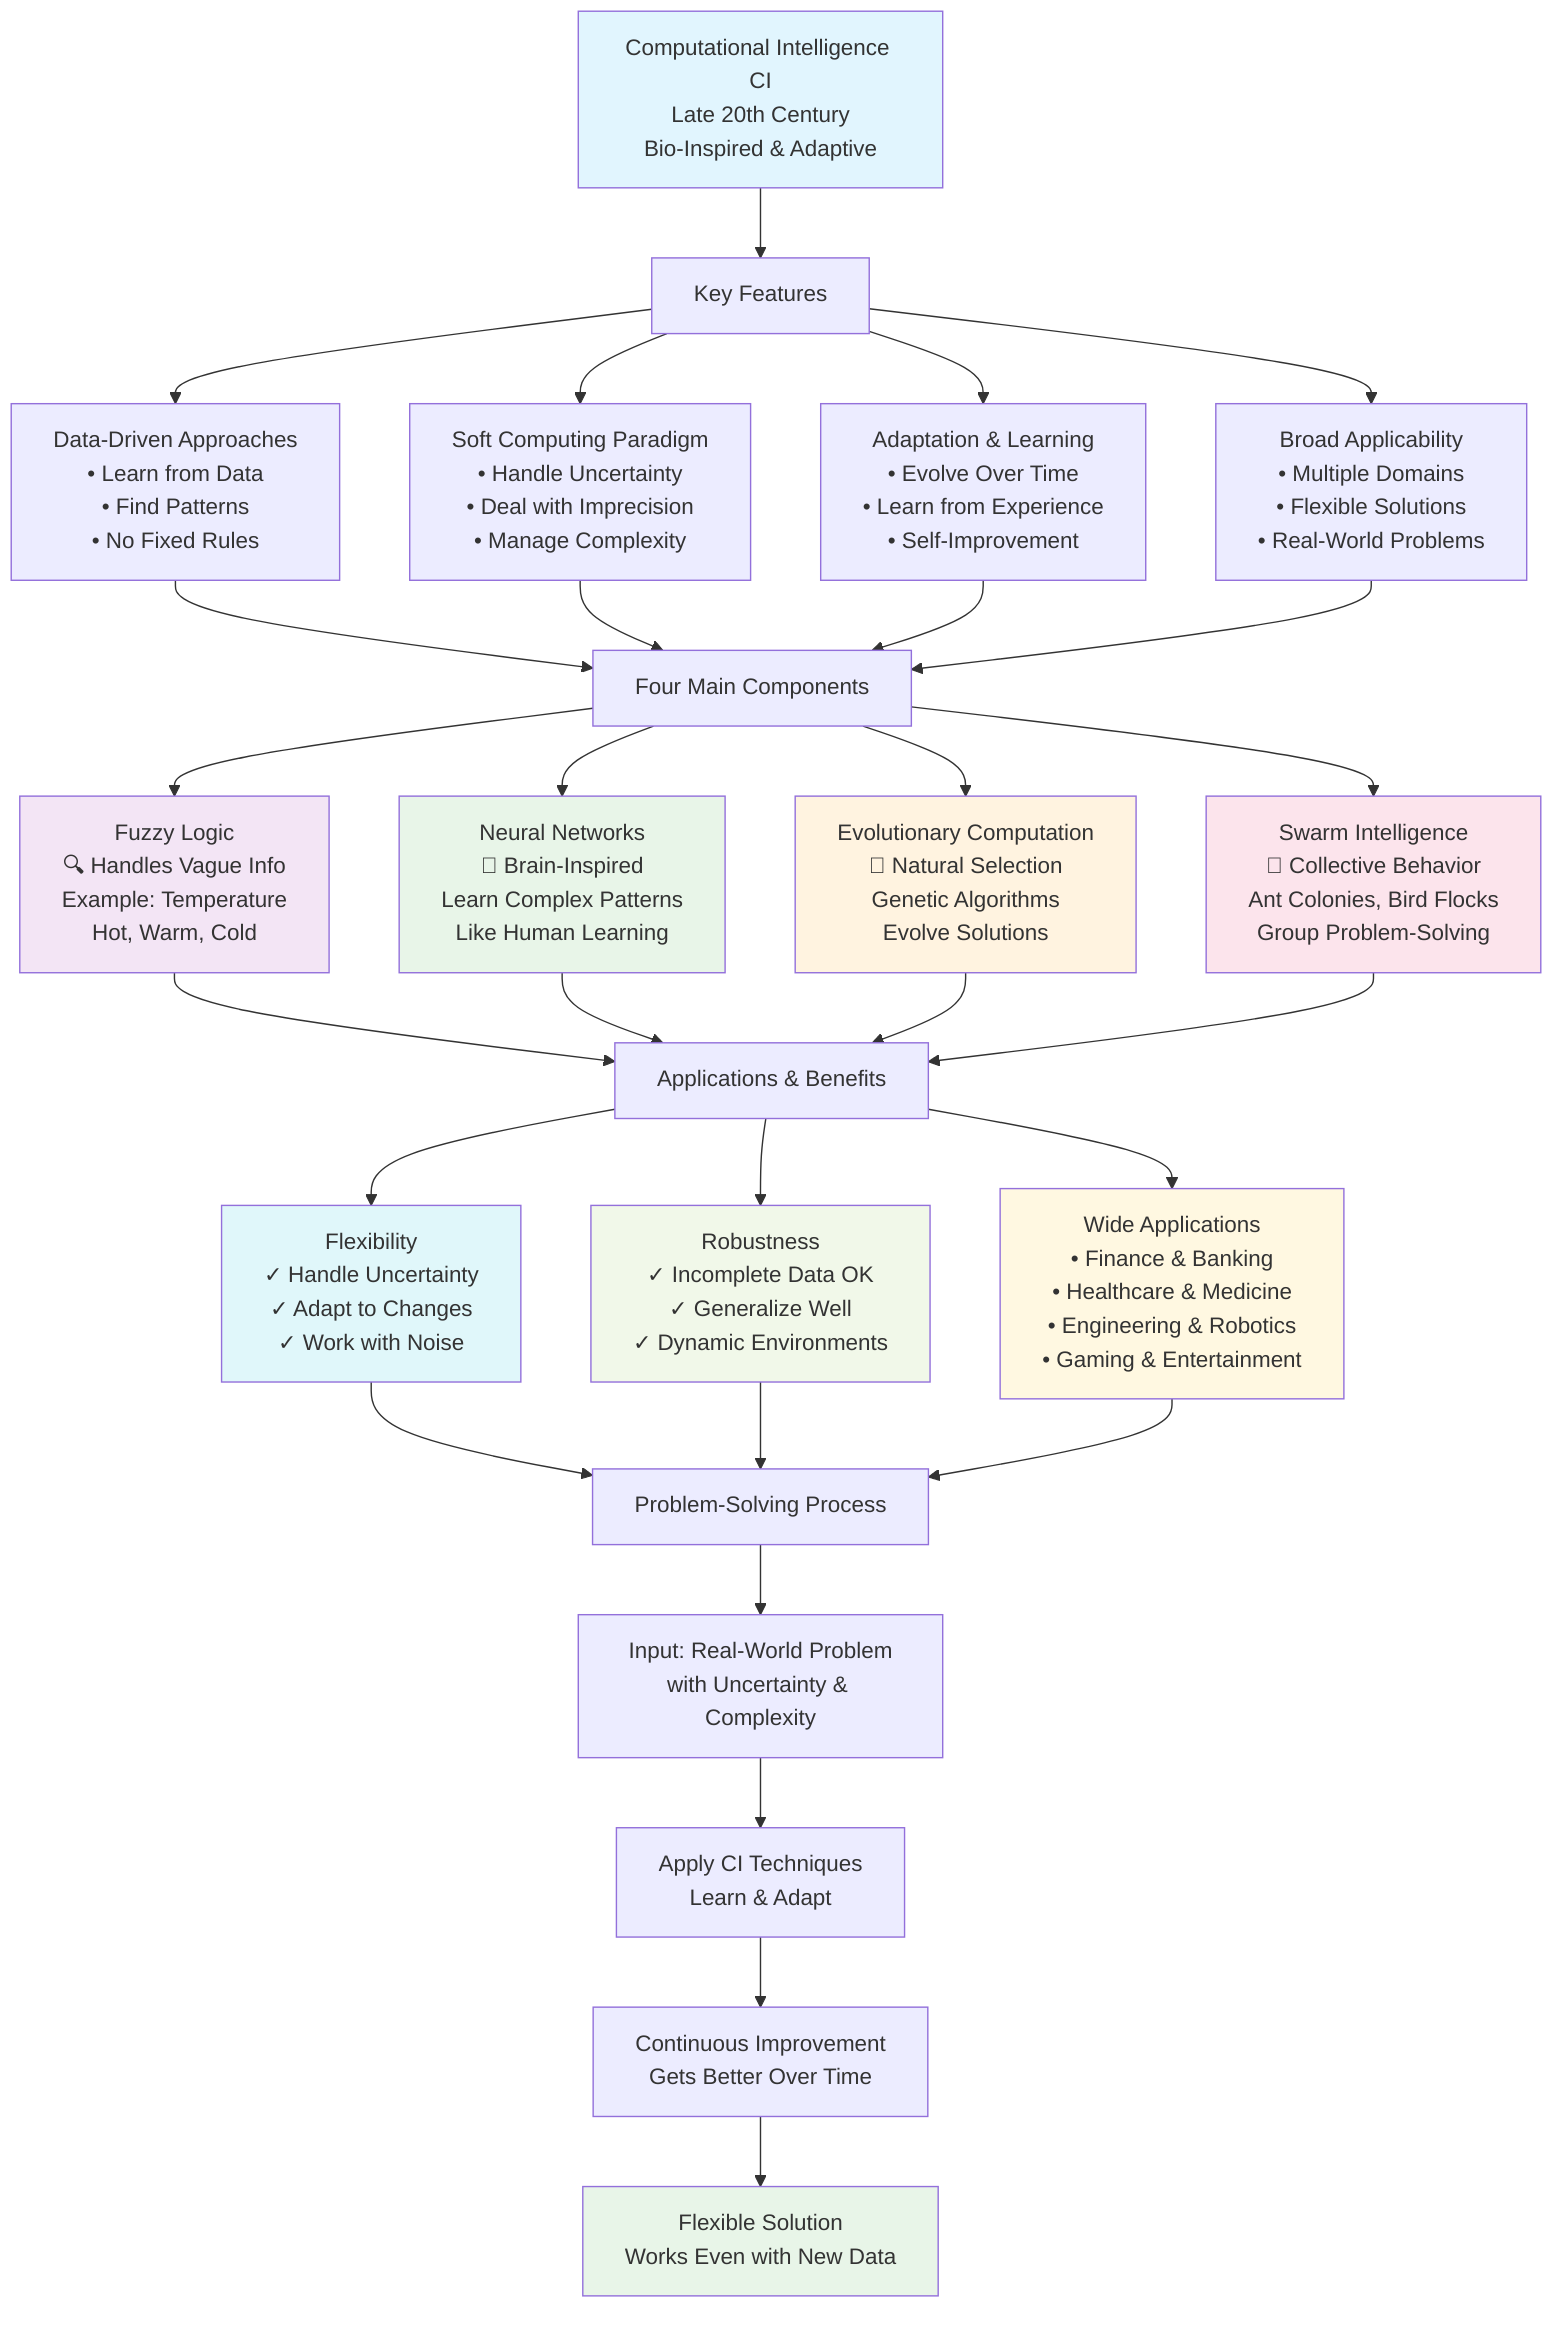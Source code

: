 flowchart TD
    A[Computational Intelligence CI<br/>Late 20th Century<br/>Bio-Inspired & Adaptive] --> B[Key Features]
    
    B --> C[Data-Driven Approaches<br/>• Learn from Data<br/>• Find Patterns<br/>• No Fixed Rules]
    
    B --> D[Soft Computing Paradigm<br/>• Handle Uncertainty<br/>• Deal with Imprecision<br/>• Manage Complexity]
    
    B --> E[Adaptation & Learning<br/>• Evolve Over Time<br/>• Learn from Experience<br/>• Self-Improvement]
    
    B --> F[Broad Applicability<br/>• Multiple Domains<br/>• Flexible Solutions<br/>• Real-World Problems]
    
    C --> G[Four Main Components]
    D --> G
    E --> G
    F --> G
    
    G --> H[Fuzzy Logic<br/>🔍 Handles Vague Info<br/>Example: Temperature<br/>Hot, Warm, Cold]
    
    G --> I[Neural Networks<br/>🧠 Brain-Inspired<br/>Learn Complex Patterns<br/>Like Human Learning]
    
    G --> J[Evolutionary Computation<br/>🧬 Natural Selection<br/>Genetic Algorithms<br/>Evolve Solutions]
    
    G --> K[Swarm Intelligence<br/>🐜 Collective Behavior<br/>Ant Colonies, Bird Flocks<br/>Group Problem-Solving]
    
    H --> L[Applications & Benefits]
    I --> L
    J --> L
    K --> L
    
    L --> M[Flexibility<br/>✓ Handle Uncertainty<br/>✓ Adapt to Changes<br/>✓ Work with Noise]
    
    L --> N[Robustness<br/>✓ Incomplete Data OK<br/>✓ Generalize Well<br/>✓ Dynamic Environments]
    
    L --> O[Wide Applications<br/>• Finance & Banking<br/>• Healthcare & Medicine<br/>• Engineering & Robotics<br/>• Gaming & Entertainment]
    
    M --> P[Problem-Solving Process]
    N --> P
    O --> P
    
    P --> Q[Input: Real-World Problem<br/>with Uncertainty & Complexity] 
    Q --> R[Apply CI Techniques<br/>Learn & Adapt]
    R --> S[Continuous Improvement<br/>Gets Better Over Time]
    S --> T[Flexible Solution<br/>Works Even with New Data]
    
    style A fill:#e1f5fe
    style H fill:#f3e5f5
    style I fill:#e8f5e8
    style J fill:#fff3e0
    style K fill:#fce4ec
    style M fill:#e0f7fa
    style N fill:#f1f8e9
    style O fill:#fff8e1
    style T fill:#e8f5e8